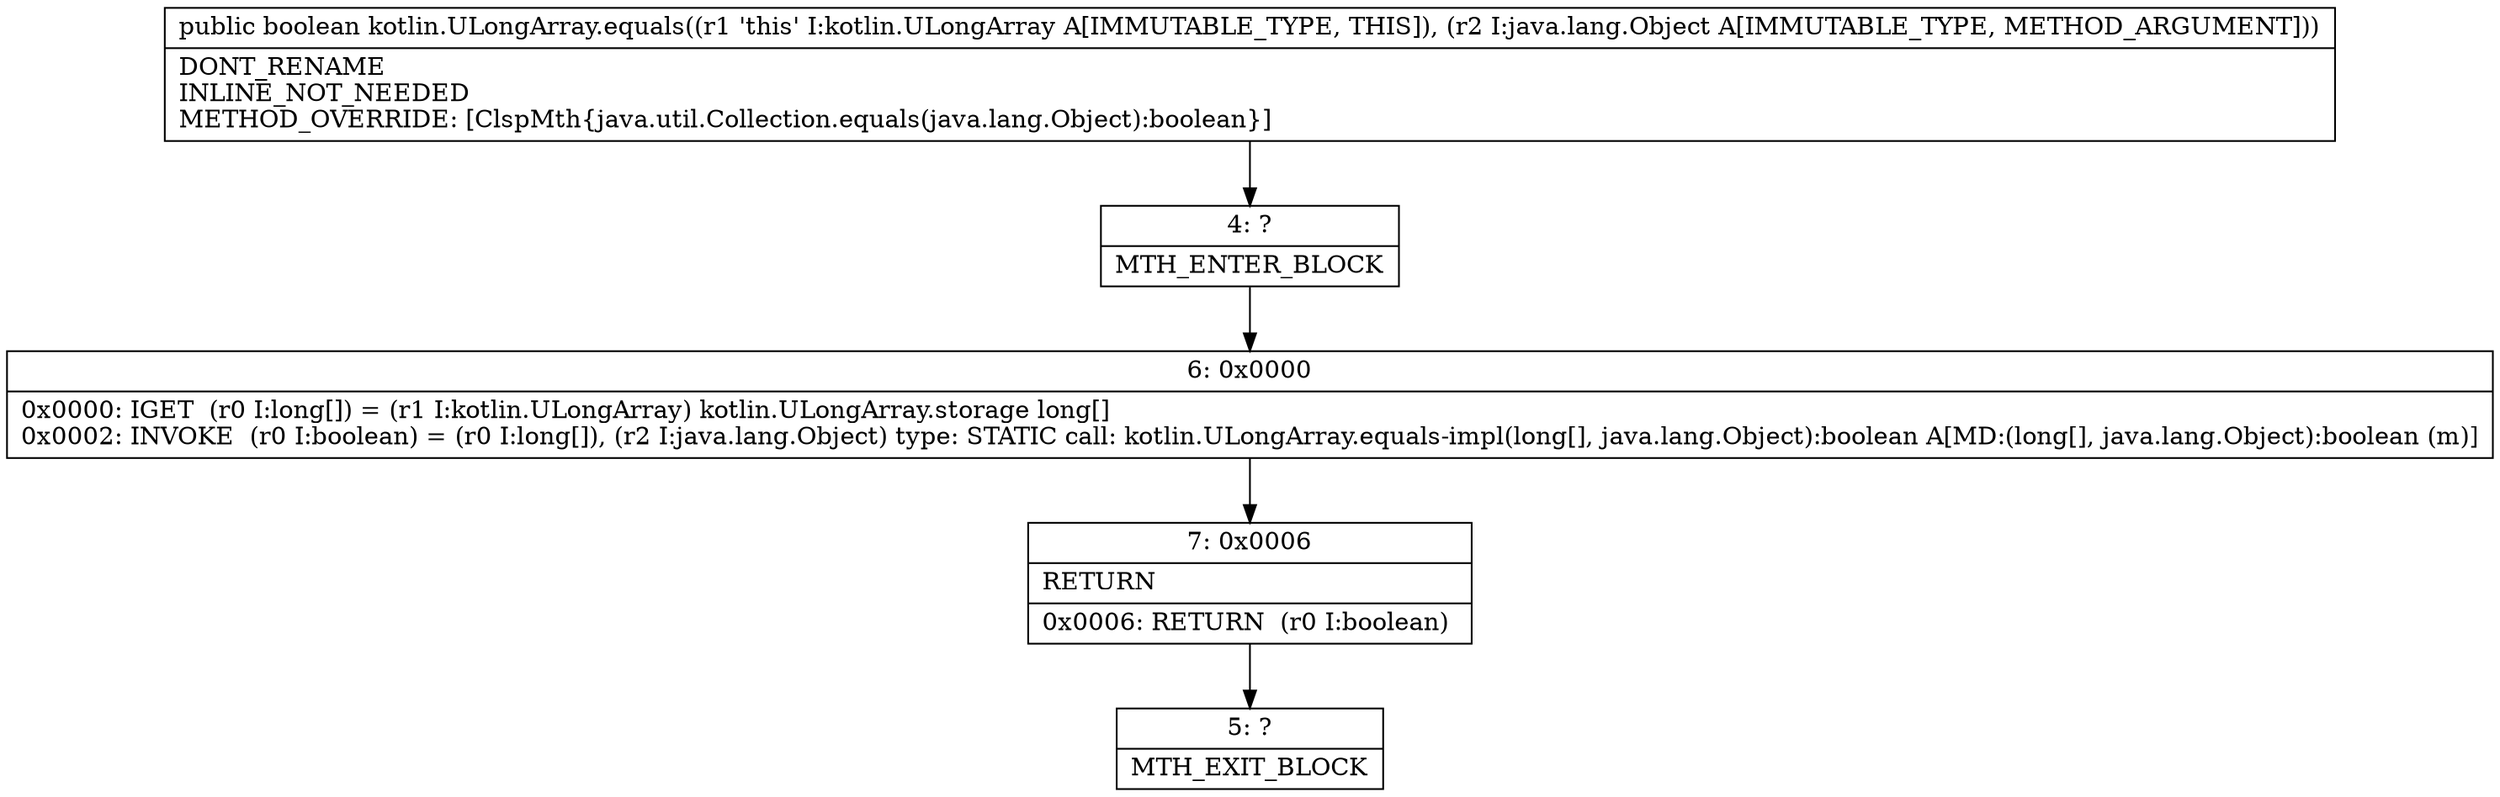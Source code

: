 digraph "CFG forkotlin.ULongArray.equals(Ljava\/lang\/Object;)Z" {
Node_4 [shape=record,label="{4\:\ ?|MTH_ENTER_BLOCK\l}"];
Node_6 [shape=record,label="{6\:\ 0x0000|0x0000: IGET  (r0 I:long[]) = (r1 I:kotlin.ULongArray) kotlin.ULongArray.storage long[] \l0x0002: INVOKE  (r0 I:boolean) = (r0 I:long[]), (r2 I:java.lang.Object) type: STATIC call: kotlin.ULongArray.equals\-impl(long[], java.lang.Object):boolean A[MD:(long[], java.lang.Object):boolean (m)]\l}"];
Node_7 [shape=record,label="{7\:\ 0x0006|RETURN\l|0x0006: RETURN  (r0 I:boolean) \l}"];
Node_5 [shape=record,label="{5\:\ ?|MTH_EXIT_BLOCK\l}"];
MethodNode[shape=record,label="{public boolean kotlin.ULongArray.equals((r1 'this' I:kotlin.ULongArray A[IMMUTABLE_TYPE, THIS]), (r2 I:java.lang.Object A[IMMUTABLE_TYPE, METHOD_ARGUMENT]))  | DONT_RENAME\lINLINE_NOT_NEEDED\lMETHOD_OVERRIDE: [ClspMth\{java.util.Collection.equals(java.lang.Object):boolean\}]\l}"];
MethodNode -> Node_4;Node_4 -> Node_6;
Node_6 -> Node_7;
Node_7 -> Node_5;
}

